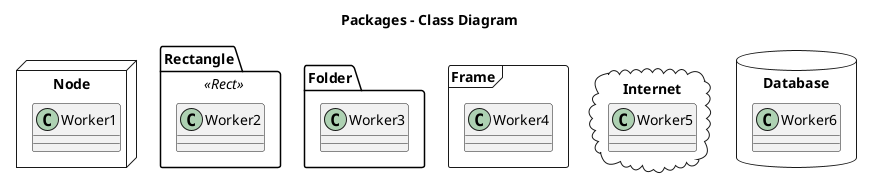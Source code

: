 @startuml

title Packages - Class Diagram


package Node <<Node>> {
  class Worker1
}

package Rectangle <<Rect>> {
  class Worker2
}

package Folder <<Folder>> {
  class Worker3
}

package Frame <<Frame>> {
  class Worker4
}

package Internet <<Cloud>> {
  class Worker5
}

package Database <<Database>> {
  class Worker6
}

@enduml